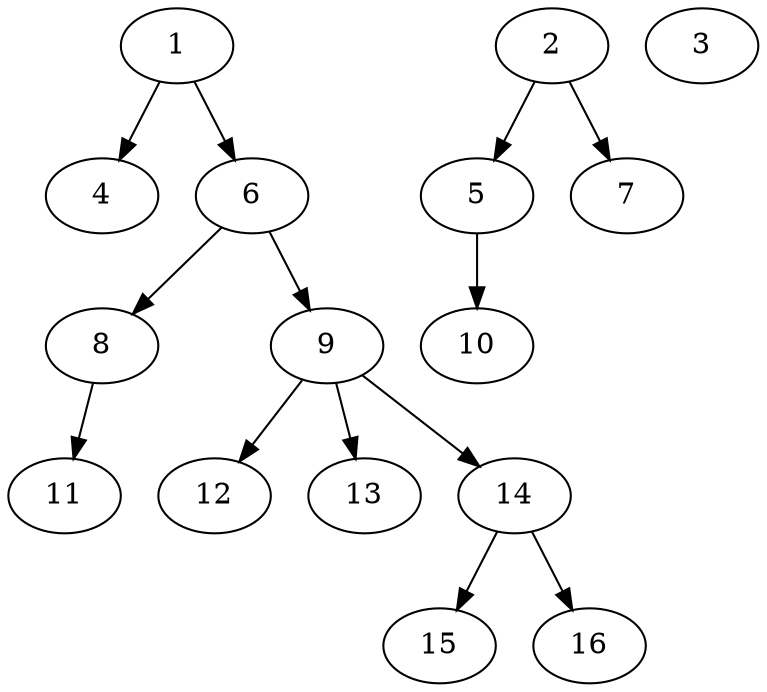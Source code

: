 // DAG (tier=1-easy, mode=compute, n=16, ccr=0.267, fat=0.493, density=0.305, regular=0.605, jump=0.051, mindata=262144, maxdata=2097152)
// DAG automatically generated by daggen at Sun Aug 24 16:33:32 2025
// /home/ermia/Project/Environments/daggen/bin/daggen --dot --ccr 0.267 --fat 0.493 --regular 0.605 --density 0.305 --jump 0.051 --mindata 262144 --maxdata 2097152 -n 16 
digraph G {
  1 [size="832114941318846", alpha="0.02", expect_size="416057470659423"]
  1 -> 4 [size ="19202941386752"]
  1 -> 6 [size ="19202941386752"]
  2 [size="838839283287588864", alpha="0.20", expect_size="419419641643794432"]
  2 -> 5 [size ="7115561238528"]
  2 -> 7 [size ="7115561238528"]
  3 [size="9860257084085280", alpha="0.01", expect_size="4930128542042640"]
  4 [size="2015256303263767", alpha="0.07", expect_size="1007628151631883"]
  5 [size="1555767505282498", alpha="0.02", expect_size="777883752641249"]
  5 -> 10 [size ="4781716275200"]
  6 [size="14524388811935352", alpha="0.01", expect_size="7262194405967676"]
  6 -> 8 [size ="16091237580800"]
  6 -> 9 [size ="16091237580800"]
  7 [size="905071344074259", alpha="0.17", expect_size="452535672037129"]
  8 [size="106857900687360", alpha="0.17", expect_size="53428950343680"]
  8 -> 11 [size ="2199023255552"]
  9 [size="7108570889065913", alpha="0.15", expect_size="3554285444532956"]
  9 -> 12 [size ="6689487060992"]
  9 -> 13 [size ="6689487060992"]
  9 -> 14 [size ="6689487060992"]
  10 [size="8359192743925322", alpha="0.11", expect_size="4179596371962661"]
  11 [size="1023022452122320896", alpha="0.10", expect_size="511511226061160448"]
  12 [size="236894813488600", alpha="0.04", expect_size="118447406744300"]
  13 [size="1159474611500256", alpha="0.13", expect_size="579737305750128"]
  14 [size="45643206938853376", alpha="0.20", expect_size="22821603469426688"]
  14 -> 15 [size ="1021740843008"]
  14 -> 16 [size ="1021740843008"]
  15 [size="21833968083382136", alpha="0.15", expect_size="10916984041691068"]
  16 [size="145315636452605", alpha="0.11", expect_size="72657818226302"]
}